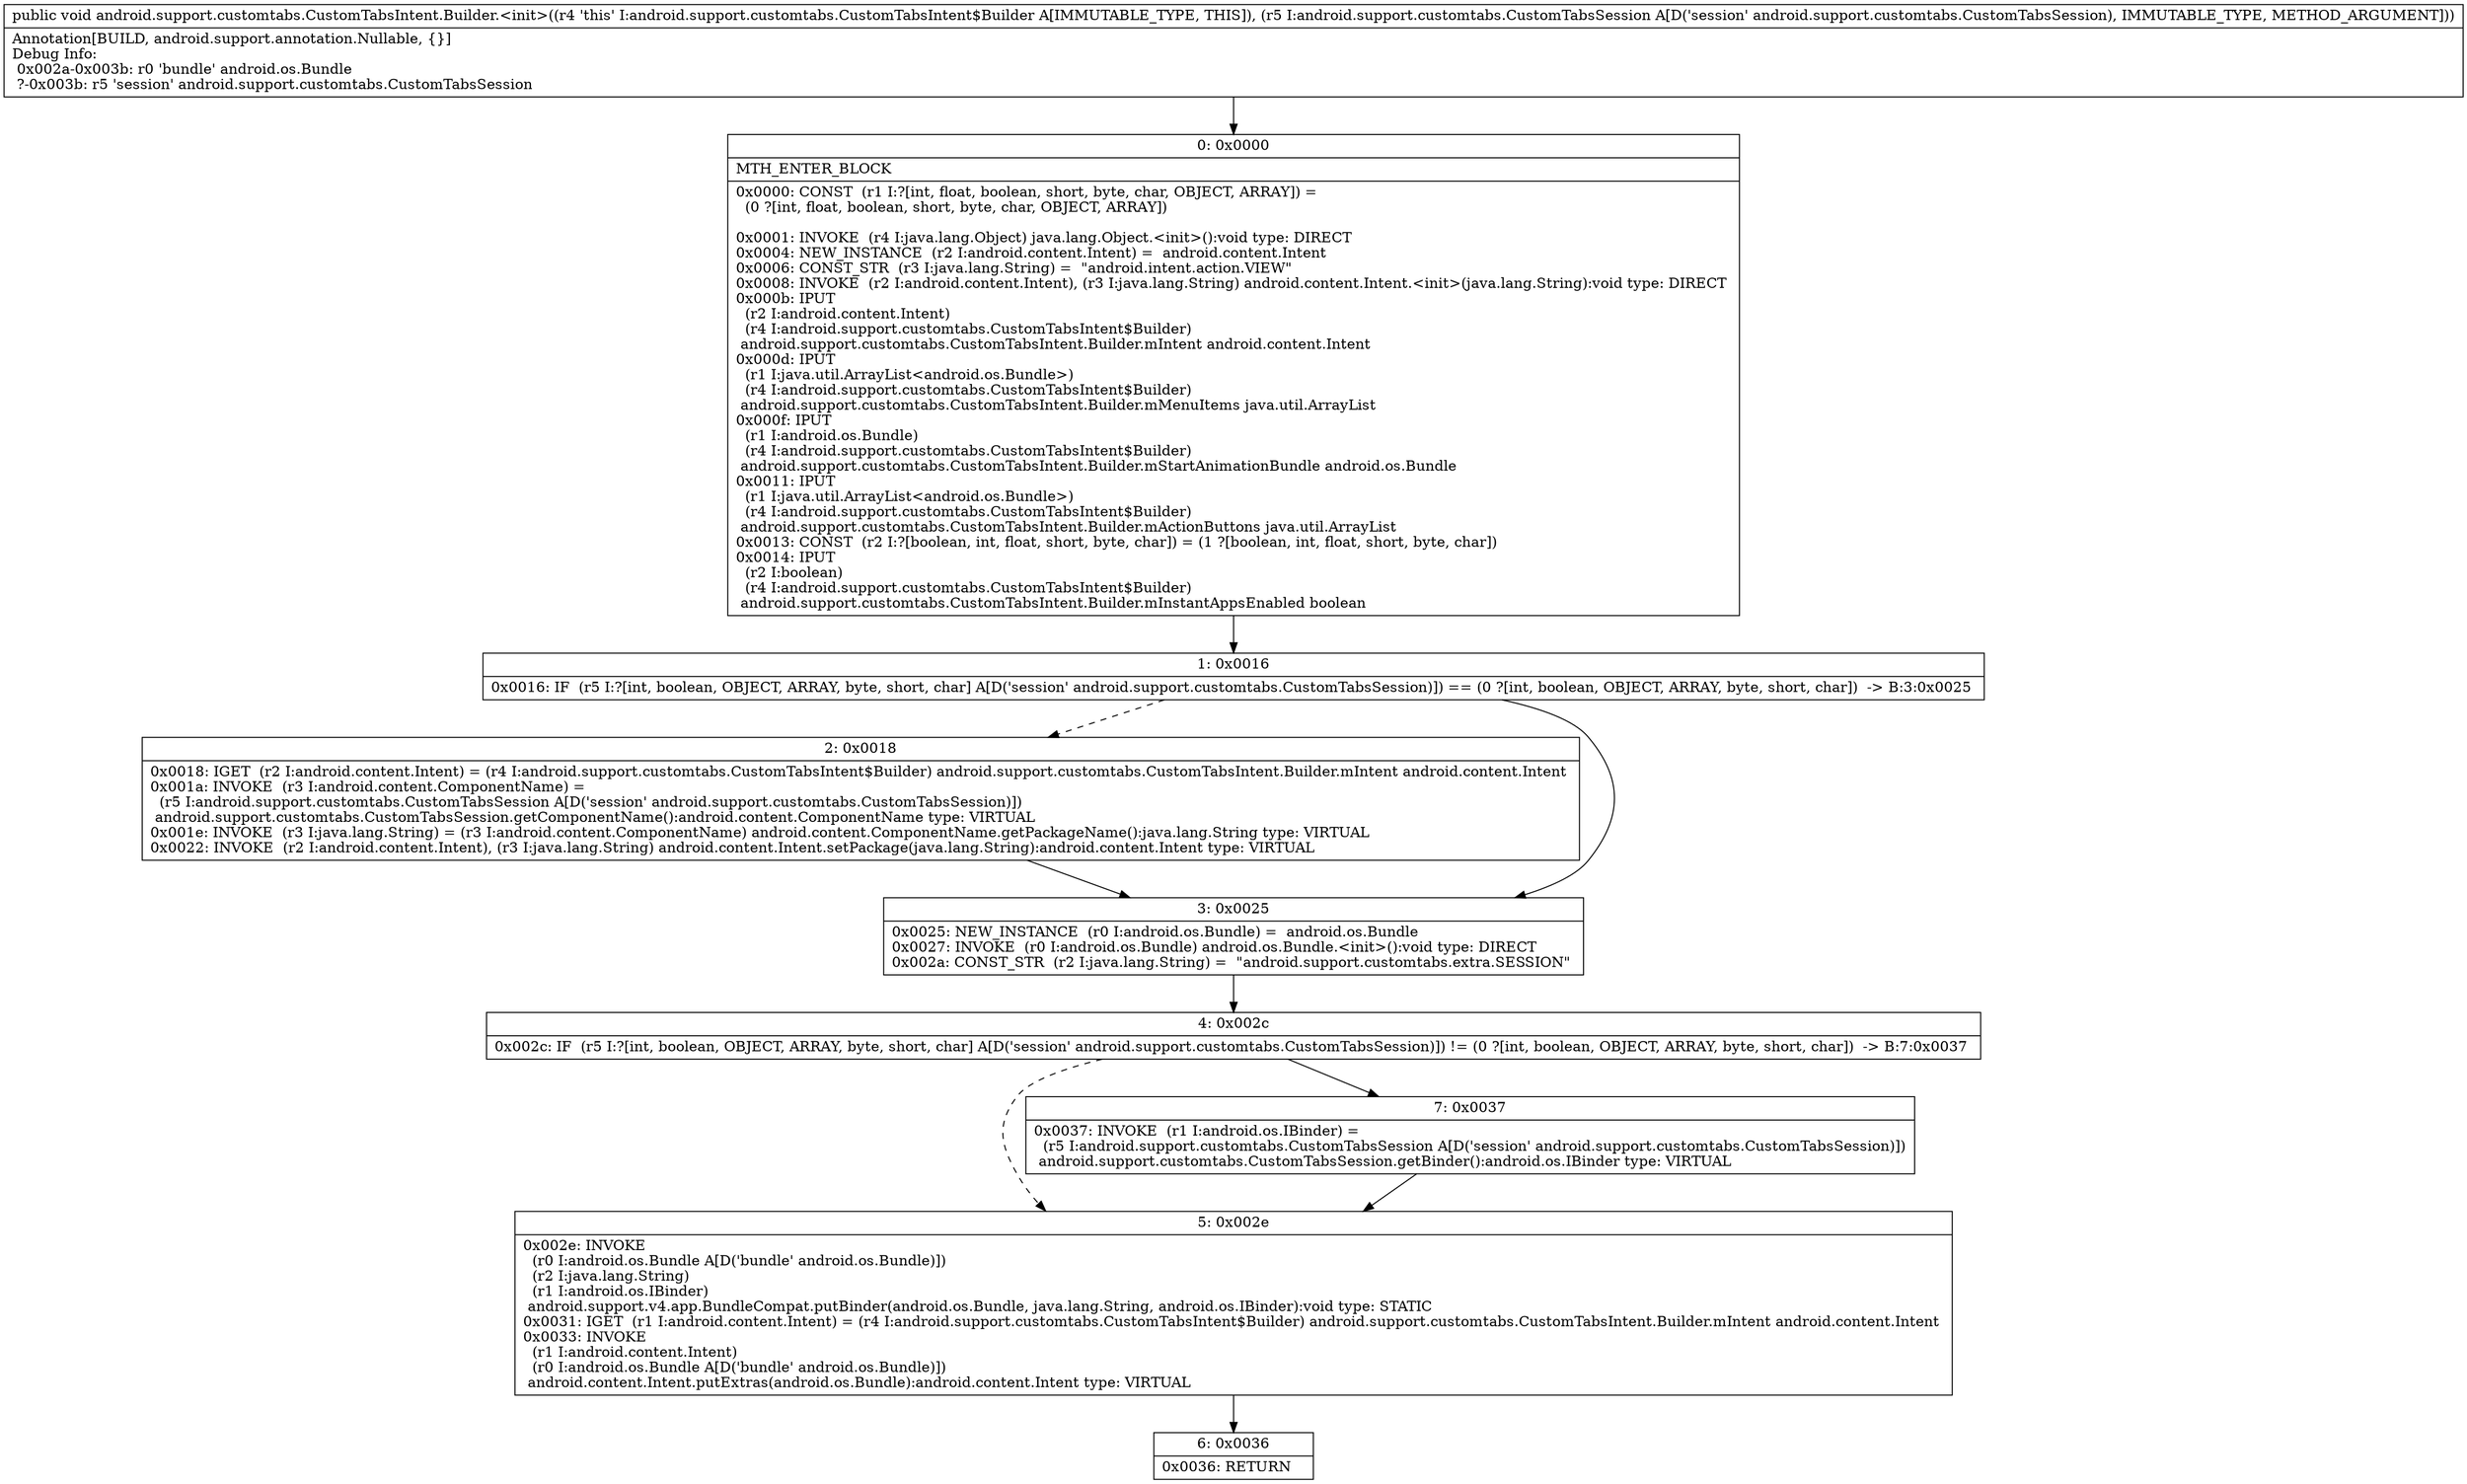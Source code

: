 digraph "CFG forandroid.support.customtabs.CustomTabsIntent.Builder.\<init\>(Landroid\/support\/customtabs\/CustomTabsSession;)V" {
Node_0 [shape=record,label="{0\:\ 0x0000|MTH_ENTER_BLOCK\l|0x0000: CONST  (r1 I:?[int, float, boolean, short, byte, char, OBJECT, ARRAY]) = \l  (0 ?[int, float, boolean, short, byte, char, OBJECT, ARRAY])\l \l0x0001: INVOKE  (r4 I:java.lang.Object) java.lang.Object.\<init\>():void type: DIRECT \l0x0004: NEW_INSTANCE  (r2 I:android.content.Intent) =  android.content.Intent \l0x0006: CONST_STR  (r3 I:java.lang.String) =  \"android.intent.action.VIEW\" \l0x0008: INVOKE  (r2 I:android.content.Intent), (r3 I:java.lang.String) android.content.Intent.\<init\>(java.lang.String):void type: DIRECT \l0x000b: IPUT  \l  (r2 I:android.content.Intent)\l  (r4 I:android.support.customtabs.CustomTabsIntent$Builder)\l android.support.customtabs.CustomTabsIntent.Builder.mIntent android.content.Intent \l0x000d: IPUT  \l  (r1 I:java.util.ArrayList\<android.os.Bundle\>)\l  (r4 I:android.support.customtabs.CustomTabsIntent$Builder)\l android.support.customtabs.CustomTabsIntent.Builder.mMenuItems java.util.ArrayList \l0x000f: IPUT  \l  (r1 I:android.os.Bundle)\l  (r4 I:android.support.customtabs.CustomTabsIntent$Builder)\l android.support.customtabs.CustomTabsIntent.Builder.mStartAnimationBundle android.os.Bundle \l0x0011: IPUT  \l  (r1 I:java.util.ArrayList\<android.os.Bundle\>)\l  (r4 I:android.support.customtabs.CustomTabsIntent$Builder)\l android.support.customtabs.CustomTabsIntent.Builder.mActionButtons java.util.ArrayList \l0x0013: CONST  (r2 I:?[boolean, int, float, short, byte, char]) = (1 ?[boolean, int, float, short, byte, char]) \l0x0014: IPUT  \l  (r2 I:boolean)\l  (r4 I:android.support.customtabs.CustomTabsIntent$Builder)\l android.support.customtabs.CustomTabsIntent.Builder.mInstantAppsEnabled boolean \l}"];
Node_1 [shape=record,label="{1\:\ 0x0016|0x0016: IF  (r5 I:?[int, boolean, OBJECT, ARRAY, byte, short, char] A[D('session' android.support.customtabs.CustomTabsSession)]) == (0 ?[int, boolean, OBJECT, ARRAY, byte, short, char])  \-\> B:3:0x0025 \l}"];
Node_2 [shape=record,label="{2\:\ 0x0018|0x0018: IGET  (r2 I:android.content.Intent) = (r4 I:android.support.customtabs.CustomTabsIntent$Builder) android.support.customtabs.CustomTabsIntent.Builder.mIntent android.content.Intent \l0x001a: INVOKE  (r3 I:android.content.ComponentName) = \l  (r5 I:android.support.customtabs.CustomTabsSession A[D('session' android.support.customtabs.CustomTabsSession)])\l android.support.customtabs.CustomTabsSession.getComponentName():android.content.ComponentName type: VIRTUAL \l0x001e: INVOKE  (r3 I:java.lang.String) = (r3 I:android.content.ComponentName) android.content.ComponentName.getPackageName():java.lang.String type: VIRTUAL \l0x0022: INVOKE  (r2 I:android.content.Intent), (r3 I:java.lang.String) android.content.Intent.setPackage(java.lang.String):android.content.Intent type: VIRTUAL \l}"];
Node_3 [shape=record,label="{3\:\ 0x0025|0x0025: NEW_INSTANCE  (r0 I:android.os.Bundle) =  android.os.Bundle \l0x0027: INVOKE  (r0 I:android.os.Bundle) android.os.Bundle.\<init\>():void type: DIRECT \l0x002a: CONST_STR  (r2 I:java.lang.String) =  \"android.support.customtabs.extra.SESSION\" \l}"];
Node_4 [shape=record,label="{4\:\ 0x002c|0x002c: IF  (r5 I:?[int, boolean, OBJECT, ARRAY, byte, short, char] A[D('session' android.support.customtabs.CustomTabsSession)]) != (0 ?[int, boolean, OBJECT, ARRAY, byte, short, char])  \-\> B:7:0x0037 \l}"];
Node_5 [shape=record,label="{5\:\ 0x002e|0x002e: INVOKE  \l  (r0 I:android.os.Bundle A[D('bundle' android.os.Bundle)])\l  (r2 I:java.lang.String)\l  (r1 I:android.os.IBinder)\l android.support.v4.app.BundleCompat.putBinder(android.os.Bundle, java.lang.String, android.os.IBinder):void type: STATIC \l0x0031: IGET  (r1 I:android.content.Intent) = (r4 I:android.support.customtabs.CustomTabsIntent$Builder) android.support.customtabs.CustomTabsIntent.Builder.mIntent android.content.Intent \l0x0033: INVOKE  \l  (r1 I:android.content.Intent)\l  (r0 I:android.os.Bundle A[D('bundle' android.os.Bundle)])\l android.content.Intent.putExtras(android.os.Bundle):android.content.Intent type: VIRTUAL \l}"];
Node_6 [shape=record,label="{6\:\ 0x0036|0x0036: RETURN   \l}"];
Node_7 [shape=record,label="{7\:\ 0x0037|0x0037: INVOKE  (r1 I:android.os.IBinder) = \l  (r5 I:android.support.customtabs.CustomTabsSession A[D('session' android.support.customtabs.CustomTabsSession)])\l android.support.customtabs.CustomTabsSession.getBinder():android.os.IBinder type: VIRTUAL \l}"];
MethodNode[shape=record,label="{public void android.support.customtabs.CustomTabsIntent.Builder.\<init\>((r4 'this' I:android.support.customtabs.CustomTabsIntent$Builder A[IMMUTABLE_TYPE, THIS]), (r5 I:android.support.customtabs.CustomTabsSession A[D('session' android.support.customtabs.CustomTabsSession), IMMUTABLE_TYPE, METHOD_ARGUMENT]))  | Annotation[BUILD, android.support.annotation.Nullable, \{\}]\lDebug Info:\l  0x002a\-0x003b: r0 'bundle' android.os.Bundle\l  ?\-0x003b: r5 'session' android.support.customtabs.CustomTabsSession\l}"];
MethodNode -> Node_0;
Node_0 -> Node_1;
Node_1 -> Node_2[style=dashed];
Node_1 -> Node_3;
Node_2 -> Node_3;
Node_3 -> Node_4;
Node_4 -> Node_5[style=dashed];
Node_4 -> Node_7;
Node_5 -> Node_6;
Node_7 -> Node_5;
}


